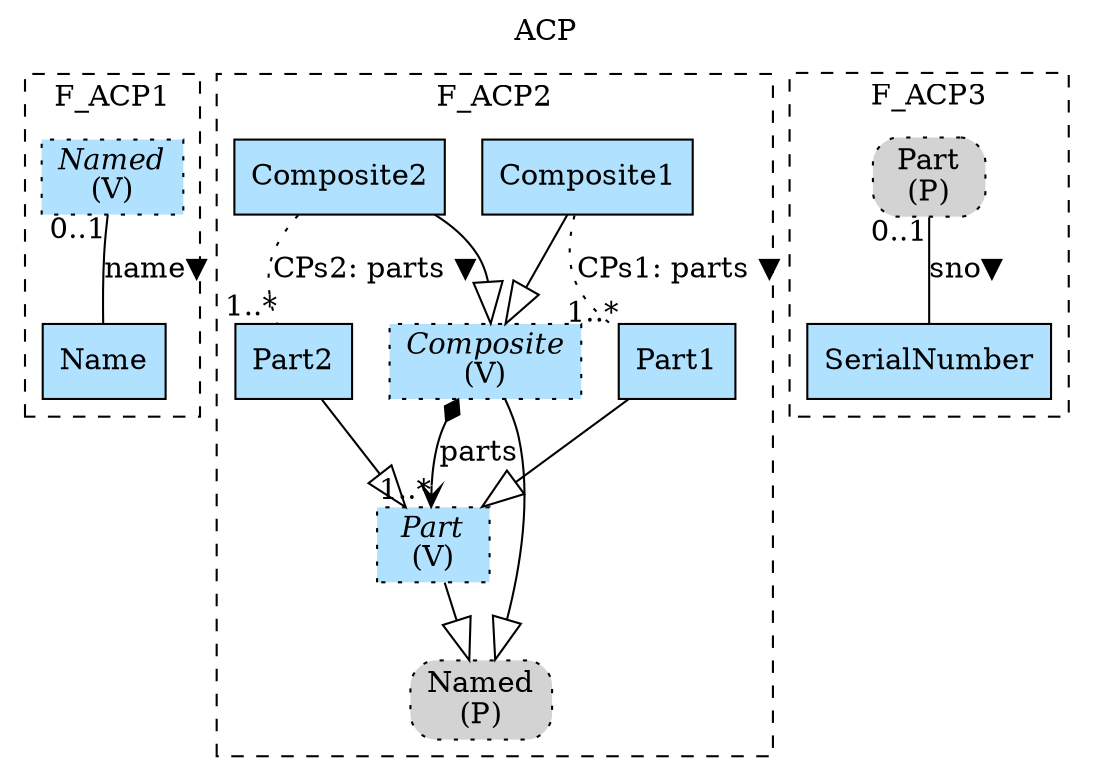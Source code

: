 digraph {graph[label=ACP,labelloc=tl,labelfontsize=12];
subgraph cluster_F_ACP1{style=dashed;label=F_ACP1;
"Named"[shape=record,fillcolor=lightskyblue1,style ="filled,dotted",label=<{<I>Named</I><br/>(V)}>];
"Name"[shape=record,fillcolor=lightskyblue1,style = filled,label="Name"];

"Named"->"Name"[label="name▼",dir=none,taillabel="0..1",headlabel=""];

}
subgraph cluster_F_ACP2{style=dashed;label=F_ACP2;
"Composite"[shape=record,fillcolor=lightskyblue1,style ="filled,dotted",label=<{<I>Composite</I><br/>(V)}>];
"Part"[shape=record,fillcolor=lightskyblue1,style ="filled,dotted",label=<{<I>Part</I><br/>(V)}>];
"Composite1"[shape=record,fillcolor=lightskyblue1,style = filled,label="Composite1"];
"Composite2"[shape=record,fillcolor=lightskyblue1,style = filled,label="Composite2"];
"Part1"[shape=record,fillcolor=lightskyblue1,style = filled,label="Part1"];
"Part2"[shape=record,fillcolor=lightskyblue1,style = filled,label="Part2"];
"PNamed"[shape=box,fillcolor=lightgray,style ="rounded,filled,dotted",label=<Named<br/>(P)>];

"Composite"->"Part"[label="parts",arrowhead=vee,arrowtail=diamond,dir=both,headlabel="1..*"];
"Composite1"->"Composite"[arrowhead=onormal,arrowsize=2.0];
"Composite2"->"Composite"[arrowhead=onormal,arrowsize=2.0];
"Part1"->"Part"[arrowhead=onormal,arrowsize=2.0];
"Part2"->"Part"[arrowhead=onormal,arrowsize=2.0];
"Composite"->"PNamed"[arrowhead=onormal,arrowsize=2.0];
"Part"->"PNamed"[arrowhead=onormal,arrowsize=2.0];
"Composite1"->"Part1"[label="CPs1: parts ▼",dir=none,taillabel="",headlabel="1..*",style=dotted];
"Composite2"->"Part2"[label="CPs2: parts ▼",dir=none,taillabel="",headlabel="1..*",style=dotted];

}

subgraph cluster_F_ACP3{style=dashed;label=F_ACP3;
"PPart"[shape=box,fillcolor=lightgray,style ="rounded,filled,dotted",label=<Part<br/>(P)>];
"SerialNumber"[shape=record,fillcolor=lightskyblue1,style = filled,label="SerialNumber"];

"PPart"->"SerialNumber"[label="sno▼",dir=none,taillabel="0..1",headlabel=""];

}

}